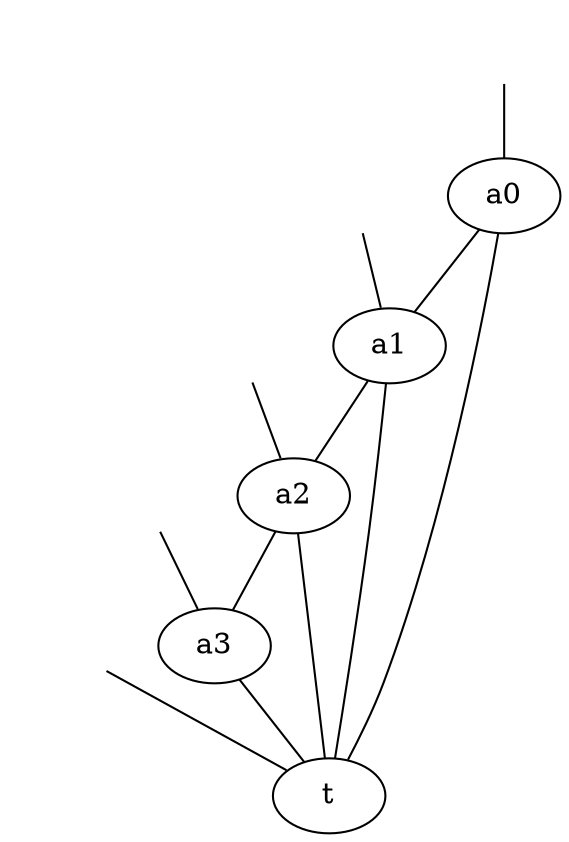 graph G {
	139910892590560 [label=a0]
	139910892591856 [label=a1]
	139910892591424 [label=a2]
	139910892589408 [label=a3]
	139910892675904 [label=t]
	139910892590560 -- 139910892675904 [label=""]
	139910892590560 -- 139910892591856 [label=""]
	"139910892590560_2" [label="" style=invis]
	"139910892590560_2" -- 139910892590560 [label=""]
	"139910892591856_0" [label="" style=invis]
	"139910892591856_0" -- 139910892591856 [label=""]
	139910892591856 -- 139910892591424 [label=""]
	139910892591856 -- 139910892675904 [label=""]
	"139910892591424_0" [label="" style=invis]
	"139910892591424_0" -- 139910892591424 [label=""]
	139910892591424 -- 139910892589408 [label=""]
	139910892591424 -- 139910892675904 [label=""]
	139910892589408 -- 139910892675904 [label=""]
	"139910892589408_2" [label="" style=invis]
	"139910892589408_2" -- 139910892589408 [label=""]
	"139910892675904_0" [label="" style=invis]
	"139910892675904_0" -- 139910892675904 [label=""]
}

